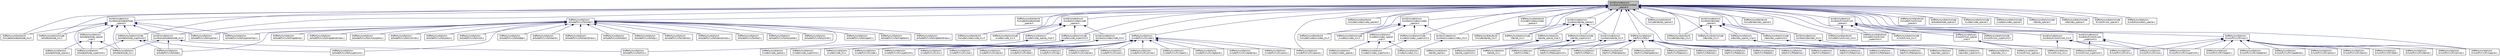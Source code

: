 digraph "build/include/omc/c/sundials/sundials/sundials_sparse.h"
{
  edge [fontname="Helvetica",fontsize="10",labelfontname="Helvetica",labelfontsize="10"];
  node [fontname="Helvetica",fontsize="10",shape=record];
  Node3 [label="build/include/omc/c\l/sundials/sundials/sundials\l_sparse.h",height=0.2,width=0.4,color="black", fillcolor="grey75", style="filled", fontcolor="black"];
  Node3 -> Node4 [dir="back",color="midnightblue",fontsize="10",style="solid",fontname="Helvetica"];
  Node4 [label="3rdParty/sundials/build\l/include/arkode/arkode_klu.h",height=0.2,width=0.4,color="black", fillcolor="white", style="filled",URL="$dc/d98/3rd_party_2sundials_2build_2include_2arkode_2arkode__klu_8h.html"];
  Node3 -> Node5 [dir="back",color="midnightblue",fontsize="10",style="solid",fontname="Helvetica"];
  Node5 [label="3rdParty/sundials/build\l/include/arkode/arkode\l_sparse.h",height=0.2,width=0.4,color="black", fillcolor="white", style="filled",URL="$d0/d2d/3rd_party_2sundials_2build_2include_2arkode_2arkode__sparse_8h.html"];
  Node3 -> Node6 [dir="back",color="midnightblue",fontsize="10",style="solid",fontname="Helvetica"];
  Node6 [label="3rdParty/sundials/build\l/include/cvode/cvode_klu.h",height=0.2,width=0.4,color="black", fillcolor="white", style="filled",URL="$d9/da7/3rd_party_2sundials_2build_2include_2cvode_2cvode__klu_8h.html"];
  Node3 -> Node7 [dir="back",color="midnightblue",fontsize="10",style="solid",fontname="Helvetica"];
  Node7 [label="3rdParty/sundials/build\l/include/cvode/cvode_sparse.h",height=0.2,width=0.4,color="black", fillcolor="white", style="filled",URL="$d0/d93/3rd_party_2sundials_2build_2include_2cvode_2cvode__sparse_8h.html"];
  Node3 -> Node8 [dir="back",color="midnightblue",fontsize="10",style="solid",fontname="Helvetica"];
  Node8 [label="3rdParty/sundials/build\l/include/cvodes/cvodes_klu.h",height=0.2,width=0.4,color="black", fillcolor="white", style="filled",URL="$d7/dfa/3rd_party_2sundials_2build_2include_2cvodes_2cvodes__klu_8h.html"];
  Node3 -> Node9 [dir="back",color="midnightblue",fontsize="10",style="solid",fontname="Helvetica"];
  Node9 [label="3rdParty/sundials/build\l/include/cvodes/cvodes\l_sparse.h",height=0.2,width=0.4,color="black", fillcolor="white", style="filled",URL="$de/dec/3rd_party_2sundials_2build_2include_2cvodes_2cvodes__sparse_8h.html"];
  Node3 -> Node10 [dir="back",color="midnightblue",fontsize="10",style="solid",fontname="Helvetica"];
  Node10 [label="3rdParty/sundials/build\l/include/ida/ida_klu.h",height=0.2,width=0.4,color="black", fillcolor="white", style="filled",URL="$d1/d96/3rd_party_2sundials_2build_2include_2ida_2ida__klu_8h.html"];
  Node3 -> Node11 [dir="back",color="midnightblue",fontsize="10",style="solid",fontname="Helvetica"];
  Node11 [label="3rdParty/sundials/build\l/include/ida/ida_sparse.h",height=0.2,width=0.4,color="black", fillcolor="white", style="filled",URL="$df/dbc/3rd_party_2sundials_2build_2include_2ida_2ida__sparse_8h.html"];
  Node3 -> Node12 [dir="back",color="midnightblue",fontsize="10",style="solid",fontname="Helvetica"];
  Node12 [label="3rdParty/sundials/build\l/include/idas/idas_klu.h",height=0.2,width=0.4,color="black", fillcolor="white", style="filled",URL="$dc/d8e/3rd_party_2sundials_2build_2include_2idas_2idas__klu_8h.html"];
  Node3 -> Node13 [dir="back",color="midnightblue",fontsize="10",style="solid",fontname="Helvetica"];
  Node13 [label="3rdParty/sundials/build\l/include/idas/idas_sparse.h",height=0.2,width=0.4,color="black", fillcolor="white", style="filled",URL="$da/d66/3rd_party_2sundials_2build_2include_2idas_2idas__sparse_8h.html"];
  Node3 -> Node14 [dir="back",color="midnightblue",fontsize="10",style="solid",fontname="Helvetica"];
  Node14 [label="3rdParty/sundials/build\l/include/kinsol/kinsol_klu.h",height=0.2,width=0.4,color="black", fillcolor="white", style="filled",URL="$d5/d69/3rd_party_2sundials_2build_2include_2kinsol_2kinsol__klu_8h.html"];
  Node3 -> Node15 [dir="back",color="midnightblue",fontsize="10",style="solid",fontname="Helvetica"];
  Node15 [label="3rdParty/sundials/build\l/include/kinsol/kinsol\l_sparse.h",height=0.2,width=0.4,color="black", fillcolor="white", style="filled",URL="$de/d7c/3rd_party_2sundials_2build_2include_2kinsol_2kinsol__sparse_8h.html"];
  Node3 -> Node16 [dir="back",color="midnightblue",fontsize="10",style="solid",fontname="Helvetica"];
  Node16 [label="3rdParty/sundials/build\l/include/kinsol/kinsol\l_superlumt.h",height=0.2,width=0.4,color="black", fillcolor="white", style="filled",URL="$d3/d88/3rd_party_2sundials_2build_2include_2kinsol_2kinsol__superlumt_8h.html"];
  Node3 -> Node17 [dir="back",color="midnightblue",fontsize="10",style="solid",fontname="Helvetica"];
  Node17 [label="3rdParty/sundials/include\l/arkode/arkode_klu.h",height=0.2,width=0.4,color="black", fillcolor="white", style="filled",URL="$d3/df8/3rd_party_2sundials_2include_2arkode_2arkode__klu_8h.html"];
  Node3 -> Node18 [dir="back",color="midnightblue",fontsize="10",style="solid",fontname="Helvetica"];
  Node18 [label="3rdParty/sundials/include\l/arkode/arkode_sparse.h",height=0.2,width=0.4,color="black", fillcolor="white", style="filled",URL="$dd/d24/3rd_party_2sundials_2include_2arkode_2arkode__sparse_8h.html"];
  Node3 -> Node19 [dir="back",color="midnightblue",fontsize="10",style="solid",fontname="Helvetica"];
  Node19 [label="3rdParty/sundials/include\l/arkode/arkode_superlumt.h",height=0.2,width=0.4,color="black", fillcolor="white", style="filled",URL="$df/d29/arkode__superlumt_8h.html"];
  Node19 -> Node20 [dir="back",color="midnightblue",fontsize="10",style="solid",fontname="Helvetica"];
  Node20 [label="3rdParty/sundials/src\l/arkode/arkode_superlumt.c",height=0.2,width=0.4,color="black", fillcolor="white", style="filled",URL="$d8/d30/arkode__superlumt_8c.html"];
  Node19 -> Node21 [dir="back",color="midnightblue",fontsize="10",style="solid",fontname="Helvetica"];
  Node21 [label="3rdParty/sundials/src\l/arkode/fcmix/farkode.c",height=0.2,width=0.4,color="black", fillcolor="white", style="filled",URL="$dc/d59/farkode_8c.html"];
  Node19 -> Node22 [dir="back",color="midnightblue",fontsize="10",style="solid",fontname="Helvetica"];
  Node22 [label="3rdParty/sundials/src\l/arkode/fcmix/farksuperlumt.c",height=0.2,width=0.4,color="black", fillcolor="white", style="filled",URL="$db/d92/farksuperlumt_8c.html"];
  Node3 -> Node23 [dir="back",color="midnightblue",fontsize="10",style="solid",fontname="Helvetica"];
  Node23 [label="3rdParty/sundials/include\l/cvode/cvode_klu.h",height=0.2,width=0.4,color="black", fillcolor="white", style="filled",URL="$dc/d8c/3rd_party_2sundials_2include_2cvode_2cvode__klu_8h.html"];
  Node3 -> Node24 [dir="back",color="midnightblue",fontsize="10",style="solid",fontname="Helvetica"];
  Node24 [label="3rdParty/sundials/include\l/cvode/cvode_sparse.h",height=0.2,width=0.4,color="black", fillcolor="white", style="filled",URL="$d1/de0/3rd_party_2sundials_2include_2cvode_2cvode__sparse_8h.html"];
  Node3 -> Node25 [dir="back",color="midnightblue",fontsize="10",style="solid",fontname="Helvetica"];
  Node25 [label="3rdParty/sundials/include\l/cvode/cvode_superlumt.h",height=0.2,width=0.4,color="black", fillcolor="white", style="filled",URL="$d2/d15/cvode__superlumt_8h.html"];
  Node25 -> Node26 [dir="back",color="midnightblue",fontsize="10",style="solid",fontname="Helvetica"];
  Node26 [label="3rdParty/sundials/src\l/cvode/cvode_superlumt.c",height=0.2,width=0.4,color="black", fillcolor="white", style="filled",URL="$db/dc3/cvode__superlumt_8c.html"];
  Node25 -> Node27 [dir="back",color="midnightblue",fontsize="10",style="solid",fontname="Helvetica"];
  Node27 [label="3rdParty/sundials/src\l/cvode/fcmix/fcvode.c",height=0.2,width=0.4,color="black", fillcolor="white", style="filled",URL="$df/d4f/fcvode_8c.html"];
  Node25 -> Node28 [dir="back",color="midnightblue",fontsize="10",style="solid",fontname="Helvetica"];
  Node28 [label="3rdParty/sundials/src\l/cvode/fcmix/fcvsuperlumt.c",height=0.2,width=0.4,color="black", fillcolor="white", style="filled",URL="$dd/dd1/fcvsuperlumt_8c.html"];
  Node3 -> Node29 [dir="back",color="midnightblue",fontsize="10",style="solid",fontname="Helvetica"];
  Node29 [label="3rdParty/sundials/include\l/cvodes/cvodes_klu.h",height=0.2,width=0.4,color="black", fillcolor="white", style="filled",URL="$d1/d50/3rd_party_2sundials_2include_2cvodes_2cvodes__klu_8h.html"];
  Node3 -> Node30 [dir="back",color="midnightblue",fontsize="10",style="solid",fontname="Helvetica"];
  Node30 [label="3rdParty/sundials/include\l/cvodes/cvodes_sparse.h",height=0.2,width=0.4,color="black", fillcolor="white", style="filled",URL="$d4/d2c/3rd_party_2sundials_2include_2cvodes_2cvodes__sparse_8h.html"];
  Node3 -> Node31 [dir="back",color="midnightblue",fontsize="10",style="solid",fontname="Helvetica"];
  Node31 [label="3rdParty/sundials/include\l/cvodes/cvodes_superlumt.h",height=0.2,width=0.4,color="black", fillcolor="white", style="filled",URL="$de/d0e/cvodes__superlumt_8h.html"];
  Node31 -> Node32 [dir="back",color="midnightblue",fontsize="10",style="solid",fontname="Helvetica"];
  Node32 [label="3rdParty/sundials/src\l/cvodes/cvodes_superlumt.c",height=0.2,width=0.4,color="black", fillcolor="white", style="filled",URL="$d1/d79/cvodes__superlumt_8c.html"];
  Node3 -> Node33 [dir="back",color="midnightblue",fontsize="10",style="solid",fontname="Helvetica"];
  Node33 [label="3rdParty/sundials/include\l/ida/ida_klu.h",height=0.2,width=0.4,color="black", fillcolor="white", style="filled",URL="$dd/de3/3rd_party_2sundials_2include_2ida_2ida__klu_8h.html"];
  Node3 -> Node34 [dir="back",color="midnightblue",fontsize="10",style="solid",fontname="Helvetica"];
  Node34 [label="3rdParty/sundials/include\l/ida/ida_sparse.h",height=0.2,width=0.4,color="black", fillcolor="white", style="filled",URL="$d4/d63/3rd_party_2sundials_2include_2ida_2ida__sparse_8h.html"];
  Node3 -> Node35 [dir="back",color="midnightblue",fontsize="10",style="solid",fontname="Helvetica"];
  Node35 [label="3rdParty/sundials/include\l/ida/ida_superlumt.h",height=0.2,width=0.4,color="black", fillcolor="white", style="filled",URL="$d1/df9/ida__superlumt_8h.html"];
  Node35 -> Node36 [dir="back",color="midnightblue",fontsize="10",style="solid",fontname="Helvetica"];
  Node36 [label="3rdParty/sundials/src\l/ida/fcmix/fida.c",height=0.2,width=0.4,color="black", fillcolor="white", style="filled",URL="$dd/de0/fida_8c.html"];
  Node35 -> Node37 [dir="back",color="midnightblue",fontsize="10",style="solid",fontname="Helvetica"];
  Node37 [label="3rdParty/sundials/src\l/ida/fcmix/fidasuperlumt.c",height=0.2,width=0.4,color="black", fillcolor="white", style="filled",URL="$d9/d29/fidasuperlumt_8c.html"];
  Node35 -> Node38 [dir="back",color="midnightblue",fontsize="10",style="solid",fontname="Helvetica"];
  Node38 [label="3rdParty/sundials/src\l/ida/ida_superlumt.c",height=0.2,width=0.4,color="black", fillcolor="white", style="filled",URL="$d6/d9a/ida__superlumt_8c.html"];
  Node3 -> Node39 [dir="back",color="midnightblue",fontsize="10",style="solid",fontname="Helvetica"];
  Node39 [label="3rdParty/sundials/include\l/idas/idas_klu.h",height=0.2,width=0.4,color="black", fillcolor="white", style="filled",URL="$d7/d88/3rd_party_2sundials_2include_2idas_2idas__klu_8h.html"];
  Node3 -> Node40 [dir="back",color="midnightblue",fontsize="10",style="solid",fontname="Helvetica"];
  Node40 [label="3rdParty/sundials/include\l/idas/idas_sparse.h",height=0.2,width=0.4,color="black", fillcolor="white", style="filled",URL="$df/dac/3rd_party_2sundials_2include_2idas_2idas__sparse_8h.html"];
  Node3 -> Node41 [dir="back",color="midnightblue",fontsize="10",style="solid",fontname="Helvetica"];
  Node41 [label="3rdParty/sundials/include\l/idas/idas_superlumt.h",height=0.2,width=0.4,color="black", fillcolor="white", style="filled",URL="$de/d83/idas__superlumt_8h.html"];
  Node41 -> Node42 [dir="back",color="midnightblue",fontsize="10",style="solid",fontname="Helvetica"];
  Node42 [label="3rdParty/sundials/src\l/idas/idas_superlumt.c",height=0.2,width=0.4,color="black", fillcolor="white", style="filled",URL="$d7/d15/idas__superlumt_8c.html"];
  Node3 -> Node43 [dir="back",color="midnightblue",fontsize="10",style="solid",fontname="Helvetica"];
  Node43 [label="3rdParty/sundials/include\l/kinsol/kinsol_klu.h",height=0.2,width=0.4,color="black", fillcolor="white", style="filled",URL="$d5/da1/3rd_party_2sundials_2include_2kinsol_2kinsol__klu_8h.html"];
  Node3 -> Node44 [dir="back",color="midnightblue",fontsize="10",style="solid",fontname="Helvetica"];
  Node44 [label="3rdParty/sundials/include\l/kinsol/kinsol_sparse.h",height=0.2,width=0.4,color="black", fillcolor="white", style="filled",URL="$d4/d28/3rd_party_2sundials_2include_2kinsol_2kinsol__sparse_8h.html"];
  Node3 -> Node45 [dir="back",color="midnightblue",fontsize="10",style="solid",fontname="Helvetica"];
  Node45 [label="3rdParty/sundials/include\l/kinsol/kinsol_superlumt.h",height=0.2,width=0.4,color="black", fillcolor="white", style="filled",URL="$d3/dde/3rd_party_2sundials_2include_2kinsol_2kinsol__superlumt_8h.html"];
  Node3 -> Node46 [dir="back",color="midnightblue",fontsize="10",style="solid",fontname="Helvetica"];
  Node46 [label="3rdParty/sundials/src\l/arkode/fcmix/farkode.h",height=0.2,width=0.4,color="black", fillcolor="white", style="filled",URL="$d7/d4c/farkode_8h.html"];
  Node46 -> Node47 [dir="back",color="midnightblue",fontsize="10",style="solid",fontname="Helvetica"];
  Node47 [label="3rdParty/sundials/src\l/arkode/fcmix/farkadapt.c",height=0.2,width=0.4,color="black", fillcolor="white", style="filled",URL="$d6/dfb/farkadapt_8c.html"];
  Node46 -> Node48 [dir="back",color="midnightblue",fontsize="10",style="solid",fontname="Helvetica"];
  Node48 [label="3rdParty/sundials/src\l/arkode/fcmix/farkband.c",height=0.2,width=0.4,color="black", fillcolor="white", style="filled",URL="$d8/dae/farkband_8c.html"];
  Node46 -> Node49 [dir="back",color="midnightblue",fontsize="10",style="solid",fontname="Helvetica"];
  Node49 [label="3rdParty/sundials/src\l/arkode/fcmix/farkbandmass.c",height=0.2,width=0.4,color="black", fillcolor="white", style="filled",URL="$da/d14/farkbandmass_8c.html"];
  Node46 -> Node50 [dir="back",color="midnightblue",fontsize="10",style="solid",fontname="Helvetica"];
  Node50 [label="3rdParty/sundials/src\l/arkode/fcmix/farkbbd.c",height=0.2,width=0.4,color="black", fillcolor="white", style="filled",URL="$dc/dac/farkbbd_8c.html"];
  Node46 -> Node51 [dir="back",color="midnightblue",fontsize="10",style="solid",fontname="Helvetica"];
  Node51 [label="3rdParty/sundials/src\l/arkode/fcmix/farkbp.c",height=0.2,width=0.4,color="black", fillcolor="white", style="filled",URL="$d8/dcf/farkbp_8c.html"];
  Node46 -> Node52 [dir="back",color="midnightblue",fontsize="10",style="solid",fontname="Helvetica"];
  Node52 [label="3rdParty/sundials/src\l/arkode/fcmix/farkdense.c",height=0.2,width=0.4,color="black", fillcolor="white", style="filled",URL="$dc/d0a/farkdense_8c.html"];
  Node46 -> Node53 [dir="back",color="midnightblue",fontsize="10",style="solid",fontname="Helvetica"];
  Node53 [label="3rdParty/sundials/src\l/arkode/fcmix/farkdensemass.c",height=0.2,width=0.4,color="black", fillcolor="white", style="filled",URL="$d2/dd9/farkdensemass_8c.html"];
  Node46 -> Node54 [dir="back",color="midnightblue",fontsize="10",style="solid",fontname="Helvetica"];
  Node54 [label="3rdParty/sundials/src\l/arkode/fcmix/farkewt.c",height=0.2,width=0.4,color="black", fillcolor="white", style="filled",URL="$dd/d4a/farkewt_8c.html"];
  Node46 -> Node55 [dir="back",color="midnightblue",fontsize="10",style="solid",fontname="Helvetica"];
  Node55 [label="3rdParty/sundials/src\l/arkode/fcmix/farkexpstab.c",height=0.2,width=0.4,color="black", fillcolor="white", style="filled",URL="$d1/d6a/farkexpstab_8c.html"];
  Node46 -> Node56 [dir="back",color="midnightblue",fontsize="10",style="solid",fontname="Helvetica"];
  Node56 [label="3rdParty/sundials/src\l/arkode/fcmix/farkjtimes.c",height=0.2,width=0.4,color="black", fillcolor="white", style="filled",URL="$dd/ddb/farkjtimes_8c.html"];
  Node46 -> Node57 [dir="back",color="midnightblue",fontsize="10",style="solid",fontname="Helvetica"];
  Node57 [label="3rdParty/sundials/src\l/arkode/fcmix/farkklu.c",height=0.2,width=0.4,color="black", fillcolor="white", style="filled",URL="$d5/d44/farkklu_8c.html"];
  Node46 -> Node58 [dir="back",color="midnightblue",fontsize="10",style="solid",fontname="Helvetica"];
  Node58 [label="3rdParty/sundials/src\l/arkode/fcmix/farklapack.c",height=0.2,width=0.4,color="black", fillcolor="white", style="filled",URL="$db/da2/farklapack_8c.html"];
  Node46 -> Node59 [dir="back",color="midnightblue",fontsize="10",style="solid",fontname="Helvetica"];
  Node59 [label="3rdParty/sundials/src\l/arkode/fcmix/farklapband.c",height=0.2,width=0.4,color="black", fillcolor="white", style="filled",URL="$da/dc4/farklapband_8c.html"];
  Node46 -> Node60 [dir="back",color="midnightblue",fontsize="10",style="solid",fontname="Helvetica"];
  Node60 [label="3rdParty/sundials/src\l/arkode/fcmix/farklapbandmass.c",height=0.2,width=0.4,color="black", fillcolor="white", style="filled",URL="$dd/d03/farklapbandmass_8c.html"];
  Node46 -> Node61 [dir="back",color="midnightblue",fontsize="10",style="solid",fontname="Helvetica"];
  Node61 [label="3rdParty/sundials/src\l/arkode/fcmix/farklapdense.c",height=0.2,width=0.4,color="black", fillcolor="white", style="filled",URL="$d8/d12/farklapdense_8c.html"];
  Node46 -> Node62 [dir="back",color="midnightblue",fontsize="10",style="solid",fontname="Helvetica"];
  Node62 [label="3rdParty/sundials/src\l/arkode/fcmix/farklapdensemass.c",height=0.2,width=0.4,color="black", fillcolor="white", style="filled",URL="$da/dd4/farklapdensemass_8c.html"];
  Node46 -> Node63 [dir="back",color="midnightblue",fontsize="10",style="solid",fontname="Helvetica"];
  Node63 [label="3rdParty/sundials/src\l/arkode/fcmix/farkmasspreco.c",height=0.2,width=0.4,color="black", fillcolor="white", style="filled",URL="$d3/d0f/farkmasspreco_8c.html"];
  Node46 -> Node64 [dir="back",color="midnightblue",fontsize="10",style="solid",fontname="Helvetica"];
  Node64 [label="3rdParty/sundials/src\l/arkode/fcmix/farkmtimes.c",height=0.2,width=0.4,color="black", fillcolor="white", style="filled",URL="$d1/df7/farkmtimes_8c.html"];
  Node46 -> Node21 [dir="back",color="midnightblue",fontsize="10",style="solid",fontname="Helvetica"];
  Node46 -> Node65 [dir="back",color="midnightblue",fontsize="10",style="solid",fontname="Helvetica"];
  Node65 [label="3rdParty/sundials/src\l/arkode/fcmix/farkpreco.c",height=0.2,width=0.4,color="black", fillcolor="white", style="filled",URL="$d2/dff/farkpreco_8c.html"];
  Node46 -> Node66 [dir="back",color="midnightblue",fontsize="10",style="solid",fontname="Helvetica"];
  Node66 [label="3rdParty/sundials/src\l/arkode/fcmix/farkroot.c",height=0.2,width=0.4,color="black", fillcolor="white", style="filled",URL="$db/dff/farkroot_8c.html"];
  Node46 -> Node67 [dir="back",color="midnightblue",fontsize="10",style="solid",fontname="Helvetica"];
  Node67 [label="3rdParty/sundials/src\l/arkode/fcmix/farksparse.c",height=0.2,width=0.4,color="black", fillcolor="white", style="filled",URL="$d8/dca/farksparse_8c.html"];
  Node46 -> Node68 [dir="back",color="midnightblue",fontsize="10",style="solid",fontname="Helvetica"];
  Node68 [label="3rdParty/sundials/src\l/arkode/fcmix/farksparsemass.c",height=0.2,width=0.4,color="black", fillcolor="white", style="filled",URL="$d2/d66/farksparsemass_8c.html"];
  Node46 -> Node22 [dir="back",color="midnightblue",fontsize="10",style="solid",fontname="Helvetica"];
  Node3 -> Node69 [dir="back",color="midnightblue",fontsize="10",style="solid",fontname="Helvetica"];
  Node69 [label="3rdParty/sundials/src\l/cvode/fcmix/fcvode.h",height=0.2,width=0.4,color="black", fillcolor="white", style="filled",URL="$df/dc9/fcvode_8h.html"];
  Node69 -> Node70 [dir="back",color="midnightblue",fontsize="10",style="solid",fontname="Helvetica"];
  Node70 [label="3rdParty/sundials/src\l/cvode/fcmix/fcvband.c",height=0.2,width=0.4,color="black", fillcolor="white", style="filled",URL="$de/dae/fcvband_8c.html"];
  Node69 -> Node71 [dir="back",color="midnightblue",fontsize="10",style="solid",fontname="Helvetica"];
  Node71 [label="3rdParty/sundials/src\l/cvode/fcmix/fcvbbd.c",height=0.2,width=0.4,color="black", fillcolor="white", style="filled",URL="$d9/d7f/fcvbbd_8c.html"];
  Node69 -> Node72 [dir="back",color="midnightblue",fontsize="10",style="solid",fontname="Helvetica"];
  Node72 [label="3rdParty/sundials/src\l/cvode/fcmix/fcvbp.c",height=0.2,width=0.4,color="black", fillcolor="white", style="filled",URL="$de/d81/fcvbp_8c.html"];
  Node69 -> Node73 [dir="back",color="midnightblue",fontsize="10",style="solid",fontname="Helvetica"];
  Node73 [label="3rdParty/sundials/src\l/cvode/fcmix/fcvdense.c",height=0.2,width=0.4,color="black", fillcolor="white", style="filled",URL="$d2/dea/fcvdense_8c.html"];
  Node69 -> Node74 [dir="back",color="midnightblue",fontsize="10",style="solid",fontname="Helvetica"];
  Node74 [label="3rdParty/sundials/src\l/cvode/fcmix/fcvewt.c",height=0.2,width=0.4,color="black", fillcolor="white", style="filled",URL="$db/d6c/fcvewt_8c.html"];
  Node69 -> Node75 [dir="back",color="midnightblue",fontsize="10",style="solid",fontname="Helvetica"];
  Node75 [label="3rdParty/sundials/src\l/cvode/fcmix/fcvjtimes.c",height=0.2,width=0.4,color="black", fillcolor="white", style="filled",URL="$dd/d0e/fcvjtimes_8c.html"];
  Node69 -> Node76 [dir="back",color="midnightblue",fontsize="10",style="solid",fontname="Helvetica"];
  Node76 [label="3rdParty/sundials/src\l/cvode/fcmix/fcvklu.c",height=0.2,width=0.4,color="black", fillcolor="white", style="filled",URL="$dc/db1/fcvklu_8c.html"];
  Node69 -> Node77 [dir="back",color="midnightblue",fontsize="10",style="solid",fontname="Helvetica"];
  Node77 [label="3rdParty/sundials/src\l/cvode/fcmix/fcvlapack.c",height=0.2,width=0.4,color="black", fillcolor="white", style="filled",URL="$df/dd9/fcvlapack_8c.html"];
  Node69 -> Node78 [dir="back",color="midnightblue",fontsize="10",style="solid",fontname="Helvetica"];
  Node78 [label="3rdParty/sundials/src\l/cvode/fcmix/fcvlapband.c",height=0.2,width=0.4,color="black", fillcolor="white", style="filled",URL="$de/d4f/fcvlapband_8c.html"];
  Node69 -> Node79 [dir="back",color="midnightblue",fontsize="10",style="solid",fontname="Helvetica"];
  Node79 [label="3rdParty/sundials/src\l/cvode/fcmix/fcvlapdense.c",height=0.2,width=0.4,color="black", fillcolor="white", style="filled",URL="$d1/d12/fcvlapdense_8c.html"];
  Node69 -> Node27 [dir="back",color="midnightblue",fontsize="10",style="solid",fontname="Helvetica"];
  Node69 -> Node80 [dir="back",color="midnightblue",fontsize="10",style="solid",fontname="Helvetica"];
  Node80 [label="3rdParty/sundials/src\l/cvode/fcmix/fcvpreco.c",height=0.2,width=0.4,color="black", fillcolor="white", style="filled",URL="$d1/d88/fcvpreco_8c.html"];
  Node69 -> Node81 [dir="back",color="midnightblue",fontsize="10",style="solid",fontname="Helvetica"];
  Node81 [label="3rdParty/sundials/src\l/cvode/fcmix/fcvroot.c",height=0.2,width=0.4,color="black", fillcolor="white", style="filled",URL="$d2/d8c/fcvroot_8c.html"];
  Node69 -> Node82 [dir="back",color="midnightblue",fontsize="10",style="solid",fontname="Helvetica"];
  Node82 [label="3rdParty/sundials/src\l/cvode/fcmix/fcvsparse.c",height=0.2,width=0.4,color="black", fillcolor="white", style="filled",URL="$d6/db8/fcvsparse_8c.html"];
  Node69 -> Node28 [dir="back",color="midnightblue",fontsize="10",style="solid",fontname="Helvetica"];
  Node3 -> Node82 [dir="back",color="midnightblue",fontsize="10",style="solid",fontname="Helvetica"];
  Node3 -> Node83 [dir="back",color="midnightblue",fontsize="10",style="solid",fontname="Helvetica"];
  Node83 [label="3rdParty/sundials/src\l/ida/fcmix/fida.h",height=0.2,width=0.4,color="black", fillcolor="white", style="filled",URL="$d9/dde/fida_8h.html"];
  Node83 -> Node36 [dir="back",color="midnightblue",fontsize="10",style="solid",fontname="Helvetica"];
  Node83 -> Node84 [dir="back",color="midnightblue",fontsize="10",style="solid",fontname="Helvetica"];
  Node84 [label="3rdParty/sundials/src\l/ida/fcmix/fidaband.c",height=0.2,width=0.4,color="black", fillcolor="white", style="filled",URL="$dc/d84/fidaband_8c.html"];
  Node83 -> Node85 [dir="back",color="midnightblue",fontsize="10",style="solid",fontname="Helvetica"];
  Node85 [label="3rdParty/sundials/src\l/ida/fcmix/fidabbd.c",height=0.2,width=0.4,color="black", fillcolor="white", style="filled",URL="$dd/d6a/fidabbd_8c.html"];
  Node83 -> Node86 [dir="back",color="midnightblue",fontsize="10",style="solid",fontname="Helvetica"];
  Node86 [label="3rdParty/sundials/src\l/ida/fcmix/fidadense.c",height=0.2,width=0.4,color="black", fillcolor="white", style="filled",URL="$df/d72/fidadense_8c.html"];
  Node83 -> Node87 [dir="back",color="midnightblue",fontsize="10",style="solid",fontname="Helvetica"];
  Node87 [label="3rdParty/sundials/src\l/ida/fcmix/fidaewt.c",height=0.2,width=0.4,color="black", fillcolor="white", style="filled",URL="$de/d4e/fidaewt_8c.html"];
  Node83 -> Node88 [dir="back",color="midnightblue",fontsize="10",style="solid",fontname="Helvetica"];
  Node88 [label="3rdParty/sundials/src\l/ida/fcmix/fidajtimes.c",height=0.2,width=0.4,color="black", fillcolor="white", style="filled",URL="$d5/de5/fidajtimes_8c.html"];
  Node83 -> Node89 [dir="back",color="midnightblue",fontsize="10",style="solid",fontname="Helvetica"];
  Node89 [label="3rdParty/sundials/src\l/ida/fcmix/fidaklu.c",height=0.2,width=0.4,color="black", fillcolor="white", style="filled",URL="$de/df3/fidaklu_8c.html"];
  Node83 -> Node90 [dir="back",color="midnightblue",fontsize="10",style="solid",fontname="Helvetica"];
  Node90 [label="3rdParty/sundials/src\l/ida/fcmix/fidalapack.c",height=0.2,width=0.4,color="black", fillcolor="white", style="filled",URL="$db/da7/fidalapack_8c.html"];
  Node83 -> Node91 [dir="back",color="midnightblue",fontsize="10",style="solid",fontname="Helvetica"];
  Node91 [label="3rdParty/sundials/src\l/ida/fcmix/fidalapband.c",height=0.2,width=0.4,color="black", fillcolor="white", style="filled",URL="$d3/db2/fidalapband_8c.html"];
  Node83 -> Node92 [dir="back",color="midnightblue",fontsize="10",style="solid",fontname="Helvetica"];
  Node92 [label="3rdParty/sundials/src\l/ida/fcmix/fidalapdense.c",height=0.2,width=0.4,color="black", fillcolor="white", style="filled",URL="$db/dc2/fidalapdense_8c.html"];
  Node83 -> Node93 [dir="back",color="midnightblue",fontsize="10",style="solid",fontname="Helvetica"];
  Node93 [label="3rdParty/sundials/src\l/ida/fcmix/fidapreco.c",height=0.2,width=0.4,color="black", fillcolor="white", style="filled",URL="$d0/dfc/fidapreco_8c.html"];
  Node83 -> Node94 [dir="back",color="midnightblue",fontsize="10",style="solid",fontname="Helvetica"];
  Node94 [label="3rdParty/sundials/src\l/ida/fcmix/fidaroot.c",height=0.2,width=0.4,color="black", fillcolor="white", style="filled",URL="$d4/dd9/fidaroot_8c.html"];
  Node83 -> Node95 [dir="back",color="midnightblue",fontsize="10",style="solid",fontname="Helvetica"];
  Node95 [label="3rdParty/sundials/src\l/ida/fcmix/fidasparse.c",height=0.2,width=0.4,color="black", fillcolor="white", style="filled",URL="$d2/dcf/fidasparse_8c.html"];
  Node83 -> Node37 [dir="back",color="midnightblue",fontsize="10",style="solid",fontname="Helvetica"];
  Node3 -> Node95 [dir="back",color="midnightblue",fontsize="10",style="solid",fontname="Helvetica"];
  Node3 -> Node96 [dir="back",color="midnightblue",fontsize="10",style="solid",fontname="Helvetica"];
  Node96 [label="3rdParty/sundials/src\l/kinsol/fcmix/fkinsol.h",height=0.2,width=0.4,color="black", fillcolor="white", style="filled",URL="$d8/d62/fkinsol_8h.html"];
  Node96 -> Node97 [dir="back",color="midnightblue",fontsize="10",style="solid",fontname="Helvetica"];
  Node97 [label="3rdParty/sundials/src\l/kinsol/fcmix/fkinband.c",height=0.2,width=0.4,color="black", fillcolor="white", style="filled",URL="$d2/d14/fkinband_8c.html"];
  Node96 -> Node98 [dir="back",color="midnightblue",fontsize="10",style="solid",fontname="Helvetica"];
  Node98 [label="3rdParty/sundials/src\l/kinsol/fcmix/fkinbbd.c",height=0.2,width=0.4,color="black", fillcolor="white", style="filled",URL="$dd/de2/fkinbbd_8c.html"];
  Node96 -> Node99 [dir="back",color="midnightblue",fontsize="10",style="solid",fontname="Helvetica"];
  Node99 [label="3rdParty/sundials/src\l/kinsol/fcmix/fkindense.c",height=0.2,width=0.4,color="black", fillcolor="white", style="filled",URL="$d5/dd9/fkindense_8c.html"];
  Node96 -> Node100 [dir="back",color="midnightblue",fontsize="10",style="solid",fontname="Helvetica"];
  Node100 [label="3rdParty/sundials/src\l/kinsol/fcmix/fkinjtimes.c",height=0.2,width=0.4,color="black", fillcolor="white", style="filled",URL="$dc/db9/fkinjtimes_8c.html"];
  Node96 -> Node101 [dir="back",color="midnightblue",fontsize="10",style="solid",fontname="Helvetica"];
  Node101 [label="3rdParty/sundials/src\l/kinsol/fcmix/fkinklu.c",height=0.2,width=0.4,color="black", fillcolor="white", style="filled",URL="$d0/d3d/fkinklu_8c.html"];
  Node96 -> Node102 [dir="back",color="midnightblue",fontsize="10",style="solid",fontname="Helvetica"];
  Node102 [label="3rdParty/sundials/src\l/kinsol/fcmix/fkinlapack.c",height=0.2,width=0.4,color="black", fillcolor="white", style="filled",URL="$d7/d14/fkinlapack_8c.html"];
  Node96 -> Node103 [dir="back",color="midnightblue",fontsize="10",style="solid",fontname="Helvetica"];
  Node103 [label="3rdParty/sundials/src\l/kinsol/fcmix/fkinlapband.c",height=0.2,width=0.4,color="black", fillcolor="white", style="filled",URL="$dd/d60/fkinlapband_8c.html"];
  Node96 -> Node104 [dir="back",color="midnightblue",fontsize="10",style="solid",fontname="Helvetica"];
  Node104 [label="3rdParty/sundials/src\l/kinsol/fcmix/fkinlapdense.c",height=0.2,width=0.4,color="black", fillcolor="white", style="filled",URL="$d0/de0/fkinlapdense_8c.html"];
  Node96 -> Node105 [dir="back",color="midnightblue",fontsize="10",style="solid",fontname="Helvetica"];
  Node105 [label="3rdParty/sundials/src\l/kinsol/fcmix/fkinpreco.c",height=0.2,width=0.4,color="black", fillcolor="white", style="filled",URL="$d4/d46/fkinpreco_8c.html"];
  Node96 -> Node106 [dir="back",color="midnightblue",fontsize="10",style="solid",fontname="Helvetica"];
  Node106 [label="3rdParty/sundials/src\l/kinsol/fcmix/fkinsol.c",height=0.2,width=0.4,color="black", fillcolor="white", style="filled",URL="$d7/df9/fkinsol_8c.html"];
  Node96 -> Node107 [dir="back",color="midnightblue",fontsize="10",style="solid",fontname="Helvetica"];
  Node107 [label="3rdParty/sundials/src\l/kinsol/fcmix/fkinsparse.c",height=0.2,width=0.4,color="black", fillcolor="white", style="filled",URL="$d0/dc4/fkinsparse_8c.html"];
  Node96 -> Node108 [dir="back",color="midnightblue",fontsize="10",style="solid",fontname="Helvetica"];
  Node108 [label="3rdParty/sundials/src\l/kinsol/fcmix/fkinsuperlumt.c",height=0.2,width=0.4,color="black", fillcolor="white", style="filled",URL="$d4/dca/fkinsuperlumt_8c.html"];
  Node3 -> Node107 [dir="back",color="midnightblue",fontsize="10",style="solid",fontname="Helvetica"];
  Node3 -> Node109 [dir="back",color="midnightblue",fontsize="10",style="solid",fontname="Helvetica"];
  Node109 [label="3rdParty/sundials/src\l/sundials/sundials_sparse.c",height=0.2,width=0.4,color="black", fillcolor="white", style="filled",URL="$da/d7b/sundials__sparse_8c.html"];
  Node3 -> Node110 [dir="back",color="midnightblue",fontsize="10",style="solid",fontname="Helvetica"];
  Node110 [label="build/include/omc/c\l/sundials/arkode/arkode_klu.h",height=0.2,width=0.4,color="black", fillcolor="white", style="filled",URL="$d9/d2f/build_2include_2omc_2c_2sundials_2arkode_2arkode__klu_8h.html"];
  Node110 -> Node111 [dir="back",color="midnightblue",fontsize="10",style="solid",fontname="Helvetica"];
  Node111 [label="3rdParty/sundials/src\l/arkode/arkode_klu.c",height=0.2,width=0.4,color="black", fillcolor="white", style="filled",URL="$d4/dc8/arkode__klu_8c.html"];
  Node110 -> Node57 [dir="back",color="midnightblue",fontsize="10",style="solid",fontname="Helvetica"];
  Node110 -> Node21 [dir="back",color="midnightblue",fontsize="10",style="solid",fontname="Helvetica"];
  Node3 -> Node112 [dir="back",color="midnightblue",fontsize="10",style="solid",fontname="Helvetica"];
  Node112 [label="build/include/omc/c\l/sundials/arkode/arkode\l_sparse.h",height=0.2,width=0.4,color="black", fillcolor="white", style="filled",URL="$db/d4f/build_2include_2omc_2c_2sundials_2arkode_2arkode__sparse_8h.html"];
  Node112 -> Node4 [dir="back",color="midnightblue",fontsize="10",style="solid",fontname="Helvetica"];
  Node112 -> Node17 [dir="back",color="midnightblue",fontsize="10",style="solid",fontname="Helvetica"];
  Node112 -> Node19 [dir="back",color="midnightblue",fontsize="10",style="solid",fontname="Helvetica"];
  Node112 -> Node111 [dir="back",color="midnightblue",fontsize="10",style="solid",fontname="Helvetica"];
  Node112 -> Node113 [dir="back",color="midnightblue",fontsize="10",style="solid",fontname="Helvetica"];
  Node113 [label="3rdParty/sundials/src\l/arkode/arkode_sparse\l_impl.h",height=0.2,width=0.4,color="black", fillcolor="white", style="filled",URL="$da/de3/arkode__sparse__impl_8h.html"];
  Node113 -> Node111 [dir="back",color="midnightblue",fontsize="10",style="solid",fontname="Helvetica"];
  Node113 -> Node114 [dir="back",color="midnightblue",fontsize="10",style="solid",fontname="Helvetica"];
  Node114 [label="3rdParty/sundials/src\l/arkode/arkode_sparse.c",height=0.2,width=0.4,color="black", fillcolor="white", style="filled",URL="$de/d0c/arkode__sparse_8c.html"];
  Node113 -> Node20 [dir="back",color="midnightblue",fontsize="10",style="solid",fontname="Helvetica"];
  Node112 -> Node20 [dir="back",color="midnightblue",fontsize="10",style="solid",fontname="Helvetica"];
  Node112 -> Node67 [dir="back",color="midnightblue",fontsize="10",style="solid",fontname="Helvetica"];
  Node112 -> Node68 [dir="back",color="midnightblue",fontsize="10",style="solid",fontname="Helvetica"];
  Node112 -> Node110 [dir="back",color="midnightblue",fontsize="10",style="solid",fontname="Helvetica"];
  Node3 -> Node115 [dir="back",color="midnightblue",fontsize="10",style="solid",fontname="Helvetica"];
  Node115 [label="build/include/omc/c\l/sundials/cvode/cvode_klu.h",height=0.2,width=0.4,color="black", fillcolor="white", style="filled",URL="$dc/d1f/build_2include_2omc_2c_2sundials_2cvode_2cvode__klu_8h.html"];
  Node115 -> Node116 [dir="back",color="midnightblue",fontsize="10",style="solid",fontname="Helvetica"];
  Node116 [label="3rdParty/sundials/src\l/cvode/cvode_klu.c",height=0.2,width=0.4,color="black", fillcolor="white", style="filled",URL="$d4/d02/cvode__klu_8c.html"];
  Node115 -> Node76 [dir="back",color="midnightblue",fontsize="10",style="solid",fontname="Helvetica"];
  Node115 -> Node27 [dir="back",color="midnightblue",fontsize="10",style="solid",fontname="Helvetica"];
  Node3 -> Node117 [dir="back",color="midnightblue",fontsize="10",style="solid",fontname="Helvetica"];
  Node117 [label="build/include/omc/c\l/sundials/cvode/cvode\l_sparse.h",height=0.2,width=0.4,color="black", fillcolor="white", style="filled",URL="$da/d21/build_2include_2omc_2c_2sundials_2cvode_2cvode__sparse_8h.html"];
  Node117 -> Node6 [dir="back",color="midnightblue",fontsize="10",style="solid",fontname="Helvetica"];
  Node117 -> Node23 [dir="back",color="midnightblue",fontsize="10",style="solid",fontname="Helvetica"];
  Node117 -> Node25 [dir="back",color="midnightblue",fontsize="10",style="solid",fontname="Helvetica"];
  Node117 -> Node118 [dir="back",color="midnightblue",fontsize="10",style="solid",fontname="Helvetica"];
  Node118 [label="3rdParty/sundials/src\l/cvode/cvode_sparse_impl.h",height=0.2,width=0.4,color="black", fillcolor="white", style="filled",URL="$dd/dc1/cvode__sparse__impl_8h.html"];
  Node118 -> Node116 [dir="back",color="midnightblue",fontsize="10",style="solid",fontname="Helvetica"];
  Node118 -> Node119 [dir="back",color="midnightblue",fontsize="10",style="solid",fontname="Helvetica"];
  Node119 [label="3rdParty/sundials/src\l/cvode/cvode_sparse.c",height=0.2,width=0.4,color="black", fillcolor="white", style="filled",URL="$d4/d42/cvode__sparse_8c.html"];
  Node118 -> Node26 [dir="back",color="midnightblue",fontsize="10",style="solid",fontname="Helvetica"];
  Node117 -> Node115 [dir="back",color="midnightblue",fontsize="10",style="solid",fontname="Helvetica"];
  Node3 -> Node120 [dir="back",color="midnightblue",fontsize="10",style="solid",fontname="Helvetica"];
  Node120 [label="build/include/omc/c\l/sundials/cvodes/cvodes_klu.h",height=0.2,width=0.4,color="black", fillcolor="white", style="filled",URL="$d2/da4/build_2include_2omc_2c_2sundials_2cvodes_2cvodes__klu_8h.html"];
  Node120 -> Node121 [dir="back",color="midnightblue",fontsize="10",style="solid",fontname="Helvetica"];
  Node121 [label="3rdParty/sundials/src\l/cvodes/cvodes_klu.c",height=0.2,width=0.4,color="black", fillcolor="white", style="filled",URL="$df/d2d/cvodes__klu_8c.html"];
  Node3 -> Node122 [dir="back",color="midnightblue",fontsize="10",style="solid",fontname="Helvetica"];
  Node122 [label="build/include/omc/c\l/sundials/cvodes/cvodes\l_sparse.h",height=0.2,width=0.4,color="black", fillcolor="white", style="filled",URL="$d1/ddc/build_2include_2omc_2c_2sundials_2cvodes_2cvodes__sparse_8h.html"];
  Node122 -> Node8 [dir="back",color="midnightblue",fontsize="10",style="solid",fontname="Helvetica"];
  Node122 -> Node29 [dir="back",color="midnightblue",fontsize="10",style="solid",fontname="Helvetica"];
  Node122 -> Node31 [dir="back",color="midnightblue",fontsize="10",style="solid",fontname="Helvetica"];
  Node122 -> Node123 [dir="back",color="midnightblue",fontsize="10",style="solid",fontname="Helvetica"];
  Node123 [label="3rdParty/sundials/src\l/cvodes/cvodes_sparse\l_impl.h",height=0.2,width=0.4,color="black", fillcolor="white", style="filled",URL="$dc/daa/cvodes__sparse__impl_8h.html"];
  Node123 -> Node121 [dir="back",color="midnightblue",fontsize="10",style="solid",fontname="Helvetica"];
  Node123 -> Node124 [dir="back",color="midnightblue",fontsize="10",style="solid",fontname="Helvetica"];
  Node124 [label="3rdParty/sundials/src\l/cvodes/cvodes_sparse.c",height=0.2,width=0.4,color="black", fillcolor="white", style="filled",URL="$d0/d5e/cvodes__sparse_8c.html"];
  Node123 -> Node32 [dir="back",color="midnightblue",fontsize="10",style="solid",fontname="Helvetica"];
  Node122 -> Node120 [dir="back",color="midnightblue",fontsize="10",style="solid",fontname="Helvetica"];
  Node3 -> Node125 [dir="back",color="midnightblue",fontsize="10",style="solid",fontname="Helvetica"];
  Node125 [label="build/include/omc/c\l/sundials/ida/ida_klu.h",height=0.2,width=0.4,color="black", fillcolor="white", style="filled",URL="$da/deb/build_2include_2omc_2c_2sundials_2ida_2ida__klu_8h.html"];
  Node125 -> Node36 [dir="back",color="midnightblue",fontsize="10",style="solid",fontname="Helvetica"];
  Node125 -> Node89 [dir="back",color="midnightblue",fontsize="10",style="solid",fontname="Helvetica"];
  Node125 -> Node126 [dir="back",color="midnightblue",fontsize="10",style="solid",fontname="Helvetica"];
  Node126 [label="3rdParty/sundials/src\l/ida/ida_klu.c",height=0.2,width=0.4,color="black", fillcolor="white", style="filled",URL="$d8/d11/ida__klu_8c.html"];
  Node3 -> Node127 [dir="back",color="midnightblue",fontsize="10",style="solid",fontname="Helvetica"];
  Node127 [label="build/include/omc/c\l/sundials/ida/ida_sparse.h",height=0.2,width=0.4,color="black", fillcolor="white", style="filled",URL="$d8/d4c/build_2include_2omc_2c_2sundials_2ida_2ida__sparse_8h.html"];
  Node127 -> Node10 [dir="back",color="midnightblue",fontsize="10",style="solid",fontname="Helvetica"];
  Node127 -> Node33 [dir="back",color="midnightblue",fontsize="10",style="solid",fontname="Helvetica"];
  Node127 -> Node35 [dir="back",color="midnightblue",fontsize="10",style="solid",fontname="Helvetica"];
  Node127 -> Node128 [dir="back",color="midnightblue",fontsize="10",style="solid",fontname="Helvetica"];
  Node128 [label="3rdParty/sundials/src\l/ida/ida_sparse_impl.h",height=0.2,width=0.4,color="black", fillcolor="white", style="filled",URL="$de/d79/ida__sparse__impl_8h.html"];
  Node128 -> Node126 [dir="back",color="midnightblue",fontsize="10",style="solid",fontname="Helvetica"];
  Node128 -> Node129 [dir="back",color="midnightblue",fontsize="10",style="solid",fontname="Helvetica"];
  Node129 [label="3rdParty/sundials/src\l/ida/ida_sparse.c",height=0.2,width=0.4,color="black", fillcolor="white", style="filled",URL="$dd/d75/ida__sparse_8c.html"];
  Node128 -> Node38 [dir="back",color="midnightblue",fontsize="10",style="solid",fontname="Helvetica"];
  Node127 -> Node125 [dir="back",color="midnightblue",fontsize="10",style="solid",fontname="Helvetica"];
  Node3 -> Node130 [dir="back",color="midnightblue",fontsize="10",style="solid",fontname="Helvetica"];
  Node130 [label="build/include/omc/c\l/sundials/idas/idas_klu.h",height=0.2,width=0.4,color="black", fillcolor="white", style="filled",URL="$d8/db9/build_2include_2omc_2c_2sundials_2idas_2idas__klu_8h.html"];
  Node130 -> Node131 [dir="back",color="midnightblue",fontsize="10",style="solid",fontname="Helvetica"];
  Node131 [label="3rdParty/sundials/src\l/idas/idas_klu.c",height=0.2,width=0.4,color="black", fillcolor="white", style="filled",URL="$d3/dca/idas__klu_8c.html"];
  Node3 -> Node132 [dir="back",color="midnightblue",fontsize="10",style="solid",fontname="Helvetica"];
  Node132 [label="build/include/omc/c\l/sundials/idas/idas\l_sparse.h",height=0.2,width=0.4,color="black", fillcolor="white", style="filled",URL="$d4/dd0/build_2include_2omc_2c_2sundials_2idas_2idas__sparse_8h.html"];
  Node132 -> Node12 [dir="back",color="midnightblue",fontsize="10",style="solid",fontname="Helvetica"];
  Node132 -> Node39 [dir="back",color="midnightblue",fontsize="10",style="solid",fontname="Helvetica"];
  Node132 -> Node41 [dir="back",color="midnightblue",fontsize="10",style="solid",fontname="Helvetica"];
  Node132 -> Node133 [dir="back",color="midnightblue",fontsize="10",style="solid",fontname="Helvetica"];
  Node133 [label="3rdParty/sundials/src\l/idas/idas_sparse_impl.h",height=0.2,width=0.4,color="black", fillcolor="white", style="filled",URL="$d2/d38/idas__sparse__impl_8h.html"];
  Node133 -> Node131 [dir="back",color="midnightblue",fontsize="10",style="solid",fontname="Helvetica"];
  Node133 -> Node134 [dir="back",color="midnightblue",fontsize="10",style="solid",fontname="Helvetica"];
  Node134 [label="3rdParty/sundials/src\l/idas/idas_sparse.c",height=0.2,width=0.4,color="black", fillcolor="white", style="filled",URL="$de/dbe/idas__sparse_8c.html"];
  Node133 -> Node42 [dir="back",color="midnightblue",fontsize="10",style="solid",fontname="Helvetica"];
  Node132 -> Node130 [dir="back",color="midnightblue",fontsize="10",style="solid",fontname="Helvetica"];
  Node3 -> Node135 [dir="back",color="midnightblue",fontsize="10",style="solid",fontname="Helvetica"];
  Node135 [label="build/include/omc/c\l/sundials/kinsol/kinsol_klu.h",height=0.2,width=0.4,color="black", fillcolor="white", style="filled",URL="$dd/da6/build_2include_2omc_2c_2sundials_2kinsol_2kinsol__klu_8h.html"];
  Node135 -> Node101 [dir="back",color="midnightblue",fontsize="10",style="solid",fontname="Helvetica"];
  Node135 -> Node106 [dir="back",color="midnightblue",fontsize="10",style="solid",fontname="Helvetica"];
  Node135 -> Node136 [dir="back",color="midnightblue",fontsize="10",style="solid",fontname="Helvetica"];
  Node136 [label="3rdParty/sundials/src\l/kinsol/kinsol_klu.c",height=0.2,width=0.4,color="black", fillcolor="white", style="filled",URL="$d7/df7/kinsol__klu_8c.html"];
  Node3 -> Node137 [dir="back",color="midnightblue",fontsize="10",style="solid",fontname="Helvetica"];
  Node137 [label="build/include/omc/c\l/sundials/kinsol/kinsol\l_sparse.h",height=0.2,width=0.4,color="black", fillcolor="white", style="filled",URL="$d5/de2/build_2include_2omc_2c_2sundials_2kinsol_2kinsol__sparse_8h.html"];
  Node137 -> Node14 [dir="back",color="midnightblue",fontsize="10",style="solid",fontname="Helvetica"];
  Node137 -> Node16 [dir="back",color="midnightblue",fontsize="10",style="solid",fontname="Helvetica"];
  Node137 -> Node43 [dir="back",color="midnightblue",fontsize="10",style="solid",fontname="Helvetica"];
  Node137 -> Node45 [dir="back",color="midnightblue",fontsize="10",style="solid",fontname="Helvetica"];
  Node137 -> Node138 [dir="back",color="midnightblue",fontsize="10",style="solid",fontname="Helvetica"];
  Node138 [label="3rdParty/sundials/src\l/kinsol/kinsol_sparse\l_impl.h",height=0.2,width=0.4,color="black", fillcolor="white", style="filled",URL="$d1/da2/kinsol__sparse__impl_8h.html"];
  Node138 -> Node136 [dir="back",color="midnightblue",fontsize="10",style="solid",fontname="Helvetica"];
  Node138 -> Node139 [dir="back",color="midnightblue",fontsize="10",style="solid",fontname="Helvetica"];
  Node139 [label="3rdParty/sundials/src\l/kinsol/kinsol_sparse.c",height=0.2,width=0.4,color="black", fillcolor="white", style="filled",URL="$d7/db7/kinsol__sparse_8c.html"];
  Node138 -> Node140 [dir="back",color="midnightblue",fontsize="10",style="solid",fontname="Helvetica"];
  Node140 [label="3rdParty/sundials/src\l/kinsol/kinsol_superlumt.c",height=0.2,width=0.4,color="black", fillcolor="white", style="filled",URL="$df/d36/kinsol__superlumt_8c.html"];
  Node137 -> Node135 [dir="back",color="midnightblue",fontsize="10",style="solid",fontname="Helvetica"];
  Node137 -> Node141 [dir="back",color="midnightblue",fontsize="10",style="solid",fontname="Helvetica"];
  Node141 [label="build/include/omc/c\l/sundials/kinsol/kinsol\l_superlumt.h",height=0.2,width=0.4,color="black", fillcolor="white", style="filled",URL="$d9/de7/build_2include_2omc_2c_2sundials_2kinsol_2kinsol__superlumt_8h.html"];
  Node141 -> Node106 [dir="back",color="midnightblue",fontsize="10",style="solid",fontname="Helvetica"];
  Node141 -> Node108 [dir="back",color="midnightblue",fontsize="10",style="solid",fontname="Helvetica"];
  Node141 -> Node140 [dir="back",color="midnightblue",fontsize="10",style="solid",fontname="Helvetica"];
  Node3 -> Node141 [dir="back",color="midnightblue",fontsize="10",style="solid",fontname="Helvetica"];
}
